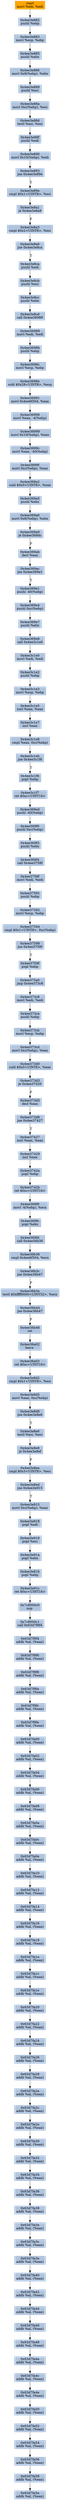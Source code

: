 digraph G {
node[shape=rectangle,style=filled,fillcolor=lightsteelblue,color=lightsteelblue]
bgcolor="transparent"
a0x4ee3e880movl_edi_edi[label="start\nmovl %edi, %edi",color="lightgrey",fillcolor="orange"];
a0x4ee3e882pushl_ebp[label="0x4ee3e882\npushl %ebp"];
a0x4ee3e883movl_esp_ebp[label="0x4ee3e883\nmovl %esp, %ebp"];
a0x4ee3e885pushl_ebx[label="0x4ee3e885\npushl %ebx"];
a0x4ee3e886movl_0x8ebp__ebx[label="0x4ee3e886\nmovl 0x8(%ebp), %ebx"];
a0x4ee3e889pushl_esi[label="0x4ee3e889\npushl %esi"];
a0x4ee3e88amovl_0xcebp__esi[label="0x4ee3e88a\nmovl 0xc(%ebp), %esi"];
a0x4ee3e88dtestl_esi_esi[label="0x4ee3e88d\ntestl %esi, %esi"];
a0x4ee3e88fpushl_edi[label="0x4ee3e88f\npushl %edi"];
a0x4ee3e890movl_0x10ebp__edi[label="0x4ee3e890\nmovl 0x10(%ebp), %edi"];
a0x4ee3e893jne_0x4ee3e89e[label="0x4ee3e893\njne 0x4ee3e89e"];
a0x4ee3e89ecmpl_0x1UINT8_esi[label="0x4ee3e89e\ncmpl $0x1<UINT8>, %esi"];
a0x4ee3e8a1je_0x4ee3e8a8[label="0x4ee3e8a1\nje 0x4ee3e8a8"];
a0x4ee3e8a3cmpl_0x2UINT8_esi[label="0x4ee3e8a3\ncmpl $0x2<UINT8>, %esi"];
a0x4ee3e8a6jne_0x4ee3e8ca[label="0x4ee3e8a6\njne 0x4ee3e8ca"];
a0x4ee3e8capushl_edi[label="0x4ee3e8ca\npushl %edi"];
a0x4ee3e8cbpushl_esi[label="0x4ee3e8cb\npushl %esi"];
a0x4ee3e8ccpushl_ebx[label="0x4ee3e8cc\npushl %ebx"];
a0x4ee3e8cdcall_0x4ee36989[label="0x4ee3e8cd\ncall 0x4ee36989"];
a0x4ee36989movl_edi_edi[label="0x4ee36989\nmovl %edi, %edi"];
a0x4ee3698bpushl_ebp[label="0x4ee3698b\npushl %ebp"];
a0x4ee3698cmovl_esp_ebp[label="0x4ee3698c\nmovl %esp, %ebp"];
a0x4ee3698esubl_0x28UINT8_esp[label="0x4ee3698e\nsubl $0x28<UINT8>, %esp"];
a0x4ee36991movl_0x4ee6f304_eax[label="0x4ee36991\nmovl 0x4ee6f304, %eax"];
a0x4ee36996movl_eax__4ebp_[label="0x4ee36996\nmovl %eax, -4(%ebp)"];
a0x4ee36999movl_0x10ebp__eax[label="0x4ee36999\nmovl 0x10(%ebp), %eax"];
a0x4ee3699cmovl_eax__40ebp_[label="0x4ee3699c\nmovl %eax, -40(%ebp)"];
a0x4ee3699fmovl_0xcebp__eax[label="0x4ee3699f\nmovl 0xc(%ebp), %eax"];
a0x4ee369a2subl_0x0UINT8_eax[label="0x4ee369a2\nsubl $0x0<UINT8>, %eax"];
a0x4ee369a5pushl_ebx[label="0x4ee369a5\npushl %ebx"];
a0x4ee369a6movl_0x8ebp__ebx[label="0x4ee369a6\nmovl 0x8(%ebp), %ebx"];
a0x4ee369a9je_0x4ee369dc[label="0x4ee369a9\nje 0x4ee369dc"];
a0x4ee369abdecl_eax[label="0x4ee369ab\ndecl %eax"];
a0x4ee369acjne_0x4ee369e1[label="0x4ee369ac\njne 0x4ee369e1"];
a0x4ee369e1pushl__40ebp_[label="0x4ee369e1\npushl -40(%ebp)"];
a0x4ee369e4pushl_0xcebp_[label="0x4ee369e4\npushl 0xc(%ebp)"];
a0x4ee369e7pushl_ebx[label="0x4ee369e7\npushl %ebx"];
a0x4ee369e8call_0x4ee3c1e0[label="0x4ee369e8\ncall 0x4ee3c1e0"];
a0x4ee3c1e0movl_edi_edi[label="0x4ee3c1e0\nmovl %edi, %edi"];
a0x4ee3c1e2pushl_ebp[label="0x4ee3c1e2\npushl %ebp"];
a0x4ee3c1e3movl_esp_ebp[label="0x4ee3c1e3\nmovl %esp, %ebp"];
a0x4ee3c1e5xorl_eax_eax[label="0x4ee3c1e5\nxorl %eax, %eax"];
a0x4ee3c1e7incl_eax[label="0x4ee3c1e7\nincl %eax"];
a0x4ee3c1e8cmpl_eax_0xcebp_[label="0x4ee3c1e8\ncmpl %eax, 0xc(%ebp)"];
a0x4ee3c1ebjne_0x4ee3c1f6[label="0x4ee3c1eb\njne 0x4ee3c1f6"];
a0x4ee3c1f6popl_ebp[label="0x4ee3c1f6\npopl %ebp"];
a0x4ee3c1f7ret_0xcUINT16[label="0x4ee3c1f7\nret $0xc<UINT16>"];
a0x4ee369edpushl__40ebp_[label="0x4ee369ed\npushl -40(%ebp)"];
a0x4ee369f0pushl_0xcebp_[label="0x4ee369f0\npushl 0xc(%ebp)"];
a0x4ee369f3pushl_ebx[label="0x4ee369f3\npushl %ebx"];
a0x4ee369f4call_0x4ee3758f[label="0x4ee369f4\ncall 0x4ee3758f"];
a0x4ee3758fmovl_edi_edi[label="0x4ee3758f\nmovl %edi, %edi"];
a0x4ee37591pushl_ebp[label="0x4ee37591\npushl %ebp"];
a0x4ee37592movl_esp_ebp[label="0x4ee37592\nmovl %esp, %ebp"];
a0x4ee37594cmpl_0x1UINT8_0xcebp_[label="0x4ee37594\ncmpl $0x1<UINT8>, 0xc(%ebp)"];
a0x4ee37598jne_0x4ee3759f[label="0x4ee37598\njne 0x4ee3759f"];
a0x4ee3759fpopl_ebp[label="0x4ee3759f\npopl %ebp"];
a0x4ee375a0jmp_0x4ee373c8[label="0x4ee375a0\njmp 0x4ee373c8"];
a0x4ee373c8movl_edi_edi[label="0x4ee373c8\nmovl %edi, %edi"];
a0x4ee373capushl_ebp[label="0x4ee373ca\npushl %ebp"];
a0x4ee373cbmovl_esp_ebp[label="0x4ee373cb\nmovl %esp, %ebp"];
a0x4ee373cdmovl_0xcebp__eax[label="0x4ee373cd\nmovl 0xc(%ebp), %eax"];
a0x4ee373d0subl_0x0UINT8_eax[label="0x4ee373d0\nsubl $0x0<UINT8>, %eax"];
a0x4ee373d3je_0x4ee37420[label="0x4ee373d3\nje 0x4ee37420"];
a0x4ee373d5decl_eax[label="0x4ee373d5\ndecl %eax"];
a0x4ee373d6jne_0x4ee37427[label="0x4ee373d6\njne 0x4ee37427"];
a0x4ee37427xorl_eax_eax[label="0x4ee37427\nxorl %eax, %eax"];
a0x4ee37429incl_eax[label="0x4ee37429\nincl %eax"];
a0x4ee3742apopl_ebp[label="0x4ee3742a\npopl %ebp"];
a0x4ee3742bret_0xcUINT16[label="0x4ee3742b\nret $0xc<UINT16>"];
a0x4ee369f9movl__4ebp__ecx[label="0x4ee369f9\nmovl -4(%ebp), %ecx"];
a0x4ee369fcpopl_ebx[label="0x4ee369fc\npopl %ebx"];
a0x4ee369fdcall_0x4ee36b36[label="0x4ee369fd\ncall 0x4ee36b36"];
a0x4ee36b36cmpl_0x4ee6f304_ecx[label="0x4ee36b36\ncmpl 0x4ee6f304, %ecx"];
a0x4ee36b3cjne_0x4ee36b47[label="0x4ee36b3c\njne 0x4ee36b47"];
a0x4ee36b3etestl_0xffff0000UINT32_ecx[label="0x4ee36b3e\ntestl $0xffff0000<UINT32>, %ecx"];
a0x4ee36b44jne_0x4ee36b47[label="0x4ee36b44\njne 0x4ee36b47"];
a0x4ee36b46ret[label="0x4ee36b46\nret"];
a0x4ee36a02leave_[label="0x4ee36a02\nleave "];
a0x4ee36a03ret_0xcUINT16[label="0x4ee36a03\nret $0xc<UINT16>"];
a0x4ee3e8d2cmpl_0x1UINT8_esi[label="0x4ee3e8d2\ncmpl $0x1<UINT8>, %esi"];
a0x4ee3e8d5movl_eax_0xcebp_[label="0x4ee3e8d5\nmovl %eax, 0xc(%ebp)"];
a0x4ee3e8d8jne_0x4ee3e8e6[label="0x4ee3e8d8\njne 0x4ee3e8e6"];
a0x4ee3e8e6testl_esi_esi[label="0x4ee3e8e6\ntestl %esi, %esi"];
a0x4ee3e8e8je_0x4ee3e8ef[label="0x4ee3e8e8\nje 0x4ee3e8ef"];
a0x4ee3e8eacmpl_0x3UINT8_esi[label="0x4ee3e8ea\ncmpl $0x3<UINT8>, %esi"];
a0x4ee3e8edjne_0x4ee3e915[label="0x4ee3e8ed\njne 0x4ee3e915"];
a0x4ee3e915movl_0xcebp__eax[label="0x4ee3e915\nmovl 0xc(%ebp), %eax"];
a0x4ee3e918popl_edi[label="0x4ee3e918\npopl %edi"];
a0x4ee3e919popl_esi[label="0x4ee3e919\npopl %esi"];
a0x4ee3e91apopl_ebx[label="0x4ee3e91a\npopl %ebx"];
a0x4ee3e91bpopl_ebp[label="0x4ee3e91b\npopl %ebp"];
a0x4ee3e91cret_0xcUINT16[label="0x4ee3e91c\nret $0xc<UINT16>"];
a0x7c8000c0nop_[label="0x7c8000c0\nnop "];
a0x7c8000c1call_0x63d7f9f4[label="0x7c8000c1\ncall 0x63d7f9f4"];
a0x63d7f9f4addb_al_eax_[label="0x63d7f9f4\naddb %al, (%eax)"];
a0x63d7f9f6addb_al_eax_[label="0x63d7f9f6\naddb %al, (%eax)"];
a0x63d7f9f8addb_al_eax_[label="0x63d7f9f8\naddb %al, (%eax)"];
a0x63d7f9faaddb_al_eax_[label="0x63d7f9fa\naddb %al, (%eax)"];
a0x63d7f9fcaddb_al_eax_[label="0x63d7f9fc\naddb %al, (%eax)"];
a0x63d7f9feaddb_al_eax_[label="0x63d7f9fe\naddb %al, (%eax)"];
a0x63d7fa00addb_al_eax_[label="0x63d7fa00\naddb %al, (%eax)"];
a0x63d7fa02addb_al_eax_[label="0x63d7fa02\naddb %al, (%eax)"];
a0x63d7fa04addb_al_eax_[label="0x63d7fa04\naddb %al, (%eax)"];
a0x63d7fa06addb_al_eax_[label="0x63d7fa06\naddb %al, (%eax)"];
a0x63d7fa08addb_al_eax_[label="0x63d7fa08\naddb %al, (%eax)"];
a0x63d7fa0aaddb_al_eax_[label="0x63d7fa0a\naddb %al, (%eax)"];
a0x63d7fa0caddb_al_eax_[label="0x63d7fa0c\naddb %al, (%eax)"];
a0x63d7fa0eaddb_al_eax_[label="0x63d7fa0e\naddb %al, (%eax)"];
a0x63d7fa10addb_al_eax_[label="0x63d7fa10\naddb %al, (%eax)"];
a0x63d7fa12addb_al_eax_[label="0x63d7fa12\naddb %al, (%eax)"];
a0x63d7fa14addb_al_eax_[label="0x63d7fa14\naddb %al, (%eax)"];
a0x63d7fa16addb_al_eax_[label="0x63d7fa16\naddb %al, (%eax)"];
a0x63d7fa18addb_al_eax_[label="0x63d7fa18\naddb %al, (%eax)"];
a0x63d7fa1aaddb_al_eax_[label="0x63d7fa1a\naddb %al, (%eax)"];
a0x63d7fa1caddb_al_eax_[label="0x63d7fa1c\naddb %al, (%eax)"];
a0x63d7fa1eaddb_al_eax_[label="0x63d7fa1e\naddb %al, (%eax)"];
a0x63d7fa20addb_al_eax_[label="0x63d7fa20\naddb %al, (%eax)"];
a0x63d7fa22addb_al_eax_[label="0x63d7fa22\naddb %al, (%eax)"];
a0x63d7fa24addb_al_eax_[label="0x63d7fa24\naddb %al, (%eax)"];
a0x63d7fa26addb_al_eax_[label="0x63d7fa26\naddb %al, (%eax)"];
a0x63d7fa28addb_al_eax_[label="0x63d7fa28\naddb %al, (%eax)"];
a0x63d7fa2aaddb_al_eax_[label="0x63d7fa2a\naddb %al, (%eax)"];
a0x63d7fa2caddb_al_eax_[label="0x63d7fa2c\naddb %al, (%eax)"];
a0x63d7fa2eaddb_al_eax_[label="0x63d7fa2e\naddb %al, (%eax)"];
a0x63d7fa30addb_al_eax_[label="0x63d7fa30\naddb %al, (%eax)"];
a0x63d7fa32addb_al_eax_[label="0x63d7fa32\naddb %al, (%eax)"];
a0x63d7fa34addb_al_eax_[label="0x63d7fa34\naddb %al, (%eax)"];
a0x63d7fa36addb_al_eax_[label="0x63d7fa36\naddb %al, (%eax)"];
a0x63d7fa38addb_al_eax_[label="0x63d7fa38\naddb %al, (%eax)"];
a0x63d7fa3aaddb_al_eax_[label="0x63d7fa3a\naddb %al, (%eax)"];
a0x63d7fa3caddb_al_eax_[label="0x63d7fa3c\naddb %al, (%eax)"];
a0x63d7fa3eaddb_al_eax_[label="0x63d7fa3e\naddb %al, (%eax)"];
a0x63d7fa40addb_al_eax_[label="0x63d7fa40\naddb %al, (%eax)"];
a0x63d7fa42addb_al_eax_[label="0x63d7fa42\naddb %al, (%eax)"];
a0x63d7fa44addb_al_eax_[label="0x63d7fa44\naddb %al, (%eax)"];
a0x63d7fa46addb_al_eax_[label="0x63d7fa46\naddb %al, (%eax)"];
a0x63d7fa48addb_al_eax_[label="0x63d7fa48\naddb %al, (%eax)"];
a0x63d7fa4aaddb_al_eax_[label="0x63d7fa4a\naddb %al, (%eax)"];
a0x63d7fa4caddb_al_eax_[label="0x63d7fa4c\naddb %al, (%eax)"];
a0x63d7fa4eaddb_al_eax_[label="0x63d7fa4e\naddb %al, (%eax)"];
a0x63d7fa50addb_al_eax_[label="0x63d7fa50\naddb %al, (%eax)"];
a0x63d7fa52addb_al_eax_[label="0x63d7fa52\naddb %al, (%eax)"];
a0x63d7fa54addb_al_eax_[label="0x63d7fa54\naddb %al, (%eax)"];
a0x63d7fa56addb_al_eax_[label="0x63d7fa56\naddb %al, (%eax)"];
a0x63d7fa58addb_al_eax_[label="0x63d7fa58\naddb %al, (%eax)"];
a0x63d7fa5aaddb_al_eax_[label="0x63d7fa5a\naddb %al, (%eax)"];
a0x4ee3e880movl_edi_edi -> a0x4ee3e882pushl_ebp [color="#000000"];
a0x4ee3e882pushl_ebp -> a0x4ee3e883movl_esp_ebp [color="#000000"];
a0x4ee3e883movl_esp_ebp -> a0x4ee3e885pushl_ebx [color="#000000"];
a0x4ee3e885pushl_ebx -> a0x4ee3e886movl_0x8ebp__ebx [color="#000000"];
a0x4ee3e886movl_0x8ebp__ebx -> a0x4ee3e889pushl_esi [color="#000000"];
a0x4ee3e889pushl_esi -> a0x4ee3e88amovl_0xcebp__esi [color="#000000"];
a0x4ee3e88amovl_0xcebp__esi -> a0x4ee3e88dtestl_esi_esi [color="#000000"];
a0x4ee3e88dtestl_esi_esi -> a0x4ee3e88fpushl_edi [color="#000000"];
a0x4ee3e88fpushl_edi -> a0x4ee3e890movl_0x10ebp__edi [color="#000000"];
a0x4ee3e890movl_0x10ebp__edi -> a0x4ee3e893jne_0x4ee3e89e [color="#000000"];
a0x4ee3e893jne_0x4ee3e89e -> a0x4ee3e89ecmpl_0x1UINT8_esi [color="#000000",label="T"];
a0x4ee3e89ecmpl_0x1UINT8_esi -> a0x4ee3e8a1je_0x4ee3e8a8 [color="#000000"];
a0x4ee3e8a1je_0x4ee3e8a8 -> a0x4ee3e8a3cmpl_0x2UINT8_esi [color="#000000",label="F"];
a0x4ee3e8a3cmpl_0x2UINT8_esi -> a0x4ee3e8a6jne_0x4ee3e8ca [color="#000000"];
a0x4ee3e8a6jne_0x4ee3e8ca -> a0x4ee3e8capushl_edi [color="#000000",label="T"];
a0x4ee3e8capushl_edi -> a0x4ee3e8cbpushl_esi [color="#000000"];
a0x4ee3e8cbpushl_esi -> a0x4ee3e8ccpushl_ebx [color="#000000"];
a0x4ee3e8ccpushl_ebx -> a0x4ee3e8cdcall_0x4ee36989 [color="#000000"];
a0x4ee3e8cdcall_0x4ee36989 -> a0x4ee36989movl_edi_edi [color="#000000"];
a0x4ee36989movl_edi_edi -> a0x4ee3698bpushl_ebp [color="#000000"];
a0x4ee3698bpushl_ebp -> a0x4ee3698cmovl_esp_ebp [color="#000000"];
a0x4ee3698cmovl_esp_ebp -> a0x4ee3698esubl_0x28UINT8_esp [color="#000000"];
a0x4ee3698esubl_0x28UINT8_esp -> a0x4ee36991movl_0x4ee6f304_eax [color="#000000"];
a0x4ee36991movl_0x4ee6f304_eax -> a0x4ee36996movl_eax__4ebp_ [color="#000000"];
a0x4ee36996movl_eax__4ebp_ -> a0x4ee36999movl_0x10ebp__eax [color="#000000"];
a0x4ee36999movl_0x10ebp__eax -> a0x4ee3699cmovl_eax__40ebp_ [color="#000000"];
a0x4ee3699cmovl_eax__40ebp_ -> a0x4ee3699fmovl_0xcebp__eax [color="#000000"];
a0x4ee3699fmovl_0xcebp__eax -> a0x4ee369a2subl_0x0UINT8_eax [color="#000000"];
a0x4ee369a2subl_0x0UINT8_eax -> a0x4ee369a5pushl_ebx [color="#000000"];
a0x4ee369a5pushl_ebx -> a0x4ee369a6movl_0x8ebp__ebx [color="#000000"];
a0x4ee369a6movl_0x8ebp__ebx -> a0x4ee369a9je_0x4ee369dc [color="#000000"];
a0x4ee369a9je_0x4ee369dc -> a0x4ee369abdecl_eax [color="#000000",label="F"];
a0x4ee369abdecl_eax -> a0x4ee369acjne_0x4ee369e1 [color="#000000"];
a0x4ee369acjne_0x4ee369e1 -> a0x4ee369e1pushl__40ebp_ [color="#000000",label="T"];
a0x4ee369e1pushl__40ebp_ -> a0x4ee369e4pushl_0xcebp_ [color="#000000"];
a0x4ee369e4pushl_0xcebp_ -> a0x4ee369e7pushl_ebx [color="#000000"];
a0x4ee369e7pushl_ebx -> a0x4ee369e8call_0x4ee3c1e0 [color="#000000"];
a0x4ee369e8call_0x4ee3c1e0 -> a0x4ee3c1e0movl_edi_edi [color="#000000"];
a0x4ee3c1e0movl_edi_edi -> a0x4ee3c1e2pushl_ebp [color="#000000"];
a0x4ee3c1e2pushl_ebp -> a0x4ee3c1e3movl_esp_ebp [color="#000000"];
a0x4ee3c1e3movl_esp_ebp -> a0x4ee3c1e5xorl_eax_eax [color="#000000"];
a0x4ee3c1e5xorl_eax_eax -> a0x4ee3c1e7incl_eax [color="#000000"];
a0x4ee3c1e7incl_eax -> a0x4ee3c1e8cmpl_eax_0xcebp_ [color="#000000"];
a0x4ee3c1e8cmpl_eax_0xcebp_ -> a0x4ee3c1ebjne_0x4ee3c1f6 [color="#000000"];
a0x4ee3c1ebjne_0x4ee3c1f6 -> a0x4ee3c1f6popl_ebp [color="#000000",label="T"];
a0x4ee3c1f6popl_ebp -> a0x4ee3c1f7ret_0xcUINT16 [color="#000000"];
a0x4ee3c1f7ret_0xcUINT16 -> a0x4ee369edpushl__40ebp_ [color="#000000"];
a0x4ee369edpushl__40ebp_ -> a0x4ee369f0pushl_0xcebp_ [color="#000000"];
a0x4ee369f0pushl_0xcebp_ -> a0x4ee369f3pushl_ebx [color="#000000"];
a0x4ee369f3pushl_ebx -> a0x4ee369f4call_0x4ee3758f [color="#000000"];
a0x4ee369f4call_0x4ee3758f -> a0x4ee3758fmovl_edi_edi [color="#000000"];
a0x4ee3758fmovl_edi_edi -> a0x4ee37591pushl_ebp [color="#000000"];
a0x4ee37591pushl_ebp -> a0x4ee37592movl_esp_ebp [color="#000000"];
a0x4ee37592movl_esp_ebp -> a0x4ee37594cmpl_0x1UINT8_0xcebp_ [color="#000000"];
a0x4ee37594cmpl_0x1UINT8_0xcebp_ -> a0x4ee37598jne_0x4ee3759f [color="#000000"];
a0x4ee37598jne_0x4ee3759f -> a0x4ee3759fpopl_ebp [color="#000000",label="T"];
a0x4ee3759fpopl_ebp -> a0x4ee375a0jmp_0x4ee373c8 [color="#000000"];
a0x4ee375a0jmp_0x4ee373c8 -> a0x4ee373c8movl_edi_edi [color="#000000"];
a0x4ee373c8movl_edi_edi -> a0x4ee373capushl_ebp [color="#000000"];
a0x4ee373capushl_ebp -> a0x4ee373cbmovl_esp_ebp [color="#000000"];
a0x4ee373cbmovl_esp_ebp -> a0x4ee373cdmovl_0xcebp__eax [color="#000000"];
a0x4ee373cdmovl_0xcebp__eax -> a0x4ee373d0subl_0x0UINT8_eax [color="#000000"];
a0x4ee373d0subl_0x0UINT8_eax -> a0x4ee373d3je_0x4ee37420 [color="#000000"];
a0x4ee373d3je_0x4ee37420 -> a0x4ee373d5decl_eax [color="#000000",label="F"];
a0x4ee373d5decl_eax -> a0x4ee373d6jne_0x4ee37427 [color="#000000"];
a0x4ee373d6jne_0x4ee37427 -> a0x4ee37427xorl_eax_eax [color="#000000",label="T"];
a0x4ee37427xorl_eax_eax -> a0x4ee37429incl_eax [color="#000000"];
a0x4ee37429incl_eax -> a0x4ee3742apopl_ebp [color="#000000"];
a0x4ee3742apopl_ebp -> a0x4ee3742bret_0xcUINT16 [color="#000000"];
a0x4ee3742bret_0xcUINT16 -> a0x4ee369f9movl__4ebp__ecx [color="#000000"];
a0x4ee369f9movl__4ebp__ecx -> a0x4ee369fcpopl_ebx [color="#000000"];
a0x4ee369fcpopl_ebx -> a0x4ee369fdcall_0x4ee36b36 [color="#000000"];
a0x4ee369fdcall_0x4ee36b36 -> a0x4ee36b36cmpl_0x4ee6f304_ecx [color="#000000"];
a0x4ee36b36cmpl_0x4ee6f304_ecx -> a0x4ee36b3cjne_0x4ee36b47 [color="#000000"];
a0x4ee36b3cjne_0x4ee36b47 -> a0x4ee36b3etestl_0xffff0000UINT32_ecx [color="#000000",label="F"];
a0x4ee36b3etestl_0xffff0000UINT32_ecx -> a0x4ee36b44jne_0x4ee36b47 [color="#000000"];
a0x4ee36b44jne_0x4ee36b47 -> a0x4ee36b46ret [color="#000000",label="F"];
a0x4ee36b46ret -> a0x4ee36a02leave_ [color="#000000"];
a0x4ee36a02leave_ -> a0x4ee36a03ret_0xcUINT16 [color="#000000"];
a0x4ee36a03ret_0xcUINT16 -> a0x4ee3e8d2cmpl_0x1UINT8_esi [color="#000000"];
a0x4ee3e8d2cmpl_0x1UINT8_esi -> a0x4ee3e8d5movl_eax_0xcebp_ [color="#000000"];
a0x4ee3e8d5movl_eax_0xcebp_ -> a0x4ee3e8d8jne_0x4ee3e8e6 [color="#000000"];
a0x4ee3e8d8jne_0x4ee3e8e6 -> a0x4ee3e8e6testl_esi_esi [color="#000000",label="T"];
a0x4ee3e8e6testl_esi_esi -> a0x4ee3e8e8je_0x4ee3e8ef [color="#000000"];
a0x4ee3e8e8je_0x4ee3e8ef -> a0x4ee3e8eacmpl_0x3UINT8_esi [color="#000000",label="F"];
a0x4ee3e8eacmpl_0x3UINT8_esi -> a0x4ee3e8edjne_0x4ee3e915 [color="#000000"];
a0x4ee3e8edjne_0x4ee3e915 -> a0x4ee3e915movl_0xcebp__eax [color="#000000",label="T"];
a0x4ee3e915movl_0xcebp__eax -> a0x4ee3e918popl_edi [color="#000000"];
a0x4ee3e918popl_edi -> a0x4ee3e919popl_esi [color="#000000"];
a0x4ee3e919popl_esi -> a0x4ee3e91apopl_ebx [color="#000000"];
a0x4ee3e91apopl_ebx -> a0x4ee3e91bpopl_ebp [color="#000000"];
a0x4ee3e91bpopl_ebp -> a0x4ee3e91cret_0xcUINT16 [color="#000000"];
a0x4ee3e91cret_0xcUINT16 -> a0x7c8000c0nop_ [color="#000000"];
a0x7c8000c0nop_ -> a0x7c8000c1call_0x63d7f9f4 [color="#000000"];
a0x7c8000c1call_0x63d7f9f4 -> a0x63d7f9f4addb_al_eax_ [color="#000000"];
a0x63d7f9f4addb_al_eax_ -> a0x63d7f9f6addb_al_eax_ [color="#000000"];
a0x63d7f9f6addb_al_eax_ -> a0x63d7f9f8addb_al_eax_ [color="#000000"];
a0x63d7f9f8addb_al_eax_ -> a0x63d7f9faaddb_al_eax_ [color="#000000"];
a0x63d7f9faaddb_al_eax_ -> a0x63d7f9fcaddb_al_eax_ [color="#000000"];
a0x63d7f9fcaddb_al_eax_ -> a0x63d7f9feaddb_al_eax_ [color="#000000"];
a0x63d7f9feaddb_al_eax_ -> a0x63d7fa00addb_al_eax_ [color="#000000"];
a0x63d7fa00addb_al_eax_ -> a0x63d7fa02addb_al_eax_ [color="#000000"];
a0x63d7fa02addb_al_eax_ -> a0x63d7fa04addb_al_eax_ [color="#000000"];
a0x63d7fa04addb_al_eax_ -> a0x63d7fa06addb_al_eax_ [color="#000000"];
a0x63d7fa06addb_al_eax_ -> a0x63d7fa08addb_al_eax_ [color="#000000"];
a0x63d7fa08addb_al_eax_ -> a0x63d7fa0aaddb_al_eax_ [color="#000000"];
a0x63d7fa0aaddb_al_eax_ -> a0x63d7fa0caddb_al_eax_ [color="#000000"];
a0x63d7fa0caddb_al_eax_ -> a0x63d7fa0eaddb_al_eax_ [color="#000000"];
a0x63d7fa0eaddb_al_eax_ -> a0x63d7fa10addb_al_eax_ [color="#000000"];
a0x63d7fa10addb_al_eax_ -> a0x63d7fa12addb_al_eax_ [color="#000000"];
a0x63d7fa12addb_al_eax_ -> a0x63d7fa14addb_al_eax_ [color="#000000"];
a0x63d7fa14addb_al_eax_ -> a0x63d7fa16addb_al_eax_ [color="#000000"];
a0x63d7fa16addb_al_eax_ -> a0x63d7fa18addb_al_eax_ [color="#000000"];
a0x63d7fa18addb_al_eax_ -> a0x63d7fa1aaddb_al_eax_ [color="#000000"];
a0x63d7fa1aaddb_al_eax_ -> a0x63d7fa1caddb_al_eax_ [color="#000000"];
a0x63d7fa1caddb_al_eax_ -> a0x63d7fa1eaddb_al_eax_ [color="#000000"];
a0x63d7fa1eaddb_al_eax_ -> a0x63d7fa20addb_al_eax_ [color="#000000"];
a0x63d7fa20addb_al_eax_ -> a0x63d7fa22addb_al_eax_ [color="#000000"];
a0x63d7fa22addb_al_eax_ -> a0x63d7fa24addb_al_eax_ [color="#000000"];
a0x63d7fa24addb_al_eax_ -> a0x63d7fa26addb_al_eax_ [color="#000000"];
a0x63d7fa26addb_al_eax_ -> a0x63d7fa28addb_al_eax_ [color="#000000"];
a0x63d7fa28addb_al_eax_ -> a0x63d7fa2aaddb_al_eax_ [color="#000000"];
a0x63d7fa2aaddb_al_eax_ -> a0x63d7fa2caddb_al_eax_ [color="#000000"];
a0x63d7fa2caddb_al_eax_ -> a0x63d7fa2eaddb_al_eax_ [color="#000000"];
a0x63d7fa2eaddb_al_eax_ -> a0x63d7fa30addb_al_eax_ [color="#000000"];
a0x63d7fa30addb_al_eax_ -> a0x63d7fa32addb_al_eax_ [color="#000000"];
a0x63d7fa32addb_al_eax_ -> a0x63d7fa34addb_al_eax_ [color="#000000"];
a0x63d7fa34addb_al_eax_ -> a0x63d7fa36addb_al_eax_ [color="#000000"];
a0x63d7fa36addb_al_eax_ -> a0x63d7fa38addb_al_eax_ [color="#000000"];
a0x63d7fa38addb_al_eax_ -> a0x63d7fa3aaddb_al_eax_ [color="#000000"];
a0x63d7fa3aaddb_al_eax_ -> a0x63d7fa3caddb_al_eax_ [color="#000000"];
a0x63d7fa3caddb_al_eax_ -> a0x63d7fa3eaddb_al_eax_ [color="#000000"];
a0x63d7fa3eaddb_al_eax_ -> a0x63d7fa40addb_al_eax_ [color="#000000"];
a0x63d7fa40addb_al_eax_ -> a0x63d7fa42addb_al_eax_ [color="#000000"];
a0x63d7fa42addb_al_eax_ -> a0x63d7fa44addb_al_eax_ [color="#000000"];
a0x63d7fa44addb_al_eax_ -> a0x63d7fa46addb_al_eax_ [color="#000000"];
a0x63d7fa46addb_al_eax_ -> a0x63d7fa48addb_al_eax_ [color="#000000"];
a0x63d7fa48addb_al_eax_ -> a0x63d7fa4aaddb_al_eax_ [color="#000000"];
a0x63d7fa4aaddb_al_eax_ -> a0x63d7fa4caddb_al_eax_ [color="#000000"];
a0x63d7fa4caddb_al_eax_ -> a0x63d7fa4eaddb_al_eax_ [color="#000000"];
a0x63d7fa4eaddb_al_eax_ -> a0x63d7fa50addb_al_eax_ [color="#000000"];
a0x63d7fa50addb_al_eax_ -> a0x63d7fa52addb_al_eax_ [color="#000000"];
a0x63d7fa52addb_al_eax_ -> a0x63d7fa54addb_al_eax_ [color="#000000"];
a0x63d7fa54addb_al_eax_ -> a0x63d7fa56addb_al_eax_ [color="#000000"];
a0x63d7fa56addb_al_eax_ -> a0x63d7fa58addb_al_eax_ [color="#000000"];
a0x63d7fa58addb_al_eax_ -> a0x63d7fa5aaddb_al_eax_ [color="#000000"];
}
